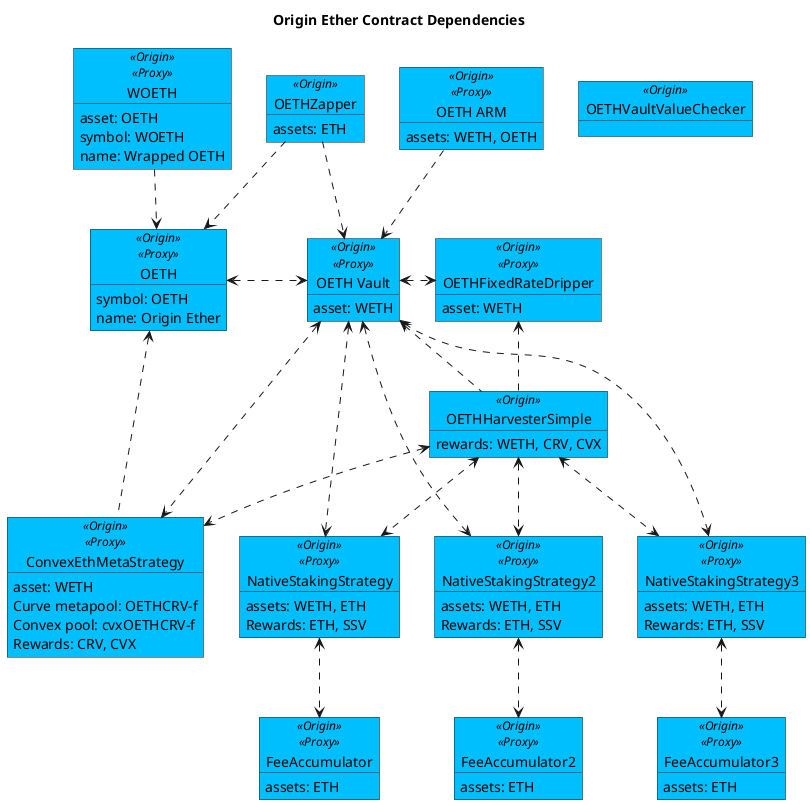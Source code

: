 @startuml

!$originColor = DeepSkyBlue
' !$originColor = WhiteSmoke
!$newColor = LightGreen
!$changedColor = Orange
!$thirdPartyColor = WhiteSmoke

' legend
' blue - Origin
' ' green - new
' ' orange - changed
' white - 3rd Party
' end legend

title "Origin Ether Contract Dependencies"

object "OETHZapper" as zap <<Origin>> #$originColor {
    assets: ETH
}

' object "ARM Router" as router <<Origin>><<Proxy>> #$newColor {
' }

object "OETH ARM" as arm <<Origin>><<Proxy>> #$originColor {
    assets: WETH, OETH
}


object "OETHFixedRateDripper" as drip <<Origin>><<Proxy>> #$originColor {
    asset: WETH
}

object "OETHVaultValueChecker" as checker <<Origin>> #$originColor {
}

object "WOETH" as woeth <<Origin>><<Proxy>> #$originColor {
    asset: OETH
    symbol: WOETH
    name: Wrapped OETH
}

object "OETH" as oeth <<Origin>><<Proxy>> #$originColor {
    symbol: OETH
    name: Origin Ether
}

object "OETH Vault" as oethv <<Origin>><<Proxy>> #$originColor {
asset: WETH
}

object "OETHHarvesterSimple" as harv <<Origin>> #$originColor {
    rewards: WETH, CRV, CVX
}

' Strategies
object "ConvexEthMetaStrategy" as cvxStrat <<Origin>><<Proxy>> #$originColor {
    asset: WETH
    Curve metapool: OETHCRV-f
    Convex pool: cvxOETHCRV-f
    Rewards: CRV, CVX
}

object "NativeStakingStrategy" as nativeStrat <<Origin>><<Proxy>> #$originColor {
    assets: WETH, ETH
    Rewards: ETH, SSV
}

object "FeeAccumulator" as feeAcc <<Origin>><<Proxy>> #$originColor {
    assets: ETH
}

object "NativeStakingStrategy2" as nativeStrat2 <<Origin>><<Proxy>> #$originColor {
    assets: WETH, ETH
    Rewards: ETH, SSV
}

object "FeeAccumulator2" as feeAcc2 <<Origin>><<Proxy>> #$originColor {
    assets: ETH
}

object "NativeStakingStrategy3" as nativeStrat3 <<Origin>><<Proxy>> #$originColor {
    assets: WETH, ETH
    Rewards: ETH, SSV
}

object "FeeAccumulator3" as feeAcc3 <<Origin>><<Proxy>> #$originColor {
    assets: ETH
}

' ' Oracle
' object "OETHOracleRouter" as oracle <<Origin>> #$originColor {
' pairs:
'     CRV/ETH
'     CVX/ETH 
' }

' ' SushiSwap
' object "UniswapV2Router02" as sushi <<SushiSwap>> {
'     pairs: CRV/ETH, CVX/ETH
' }

' ' Curve
' object "Gauge" as gauge <<Curve>> {
'     asset: OETHCRV-f
'     symbol: OETHCRV-f-gauge
'     name: Curve.fi OETHCRV-f Gauge Deposit
' }
' object "StableSwap" as crvPool <<Curve>> {
'     assets: [ETH, OETH]
'     symbol: OETHCRV-f
'     name: Curve.fi Factory Pool: OETH
' }
' ' Convex
' object "Booster" as cvxBoost <<Convex>> {
' }
' object "BaseRewardPool" as cvxPool <<Convex>> {
' }
' ' object "DepositToken" as cvxPoolLp <<Convex>> {
' '     symbol: cvxOUSD3CRV-f
' '     name: Origin Dollar Convex Deposit
' ' }

' ' SSV
' object "SSV Network" as ssvNet <<SSV>> #$thirdPartyColor {
' assets: ETH, SSV
' }

' ' SSV
' object "SSV Network" as ssvNet <<SSV>> #$thirdPartyColor {
' assets: ETH, SSV
' }

' object "Deposit" as bDep <<Beacon>> #$thirdPartyColor {
' assets: ETH
' }


' ' Assets
' object "WETH9" as weth <<Dapphub>> {
'     symbol: WETH
'     name: Wrapped Ether
' }

' ' Rewards 
' object "ConvexToken" as cvx <<Convex>> {
'     symbol: CVX
'     name: Convex Token
' }

' object "Curve DAO Token" as crv <<Convex>> {
'     symbol: CRV
'     name: Curve DAO Token
' }

zap ..> oeth
zap ..> oethv
' zap .....> weth

' router ..> arm
arm ..> oethv

' drip .....> weth
oethv <.> drip

' checker ..> oeth
' checker ..> oethv

oethv <.. harv 
drip <.. harv 
' harv ...> sushi
' harv ...> cvx
' harv ...> crv

woeth ..> oeth
oeth <.> oethv
' oethv ..> oracle
' oracle ...> chain

' Convex ETH Metapool Strategy
harv <..> cvxStrat
oethv <...> cvxStrat
oeth <... cvxStrat

harv <..> nativeStrat
oethv <...> nativeStrat
nativeStrat <..> feeAcc
' nativeStrat ..> ssvNet
' nativeStrat ..> bDep

harv <..> nativeStrat2
oethv <...> nativeStrat2
nativeStrat2 <..> feeAcc2
' nativeStrat2 ...> ssvNet
' nativeStrat2 ...> bDep


harv <..> nativeStrat3
oethv <...> nativeStrat3
nativeStrat3 <..> feeAcc3
' nativeStrat2 ...> ssvNet
' nativeStrat2 ...> bDep

' cvxStrat ...> crvPool
' cvxStrat ....> cvxPool
' cvxStrat ...> cvxBoost
' cvxStrat ...> weth
' cvxStrat ...> cvx
' cvxStrat ...> crv
' cvxPool ..> cvxPoolLp
' cvxPool ..> crv
' gauge <. cvxPool
' crvPool <.. gauge
' oeth <... crvPool
' cvxBoost ..> cvxPool

' ' Vault to Assets
' oethv ....> weth

@enduml